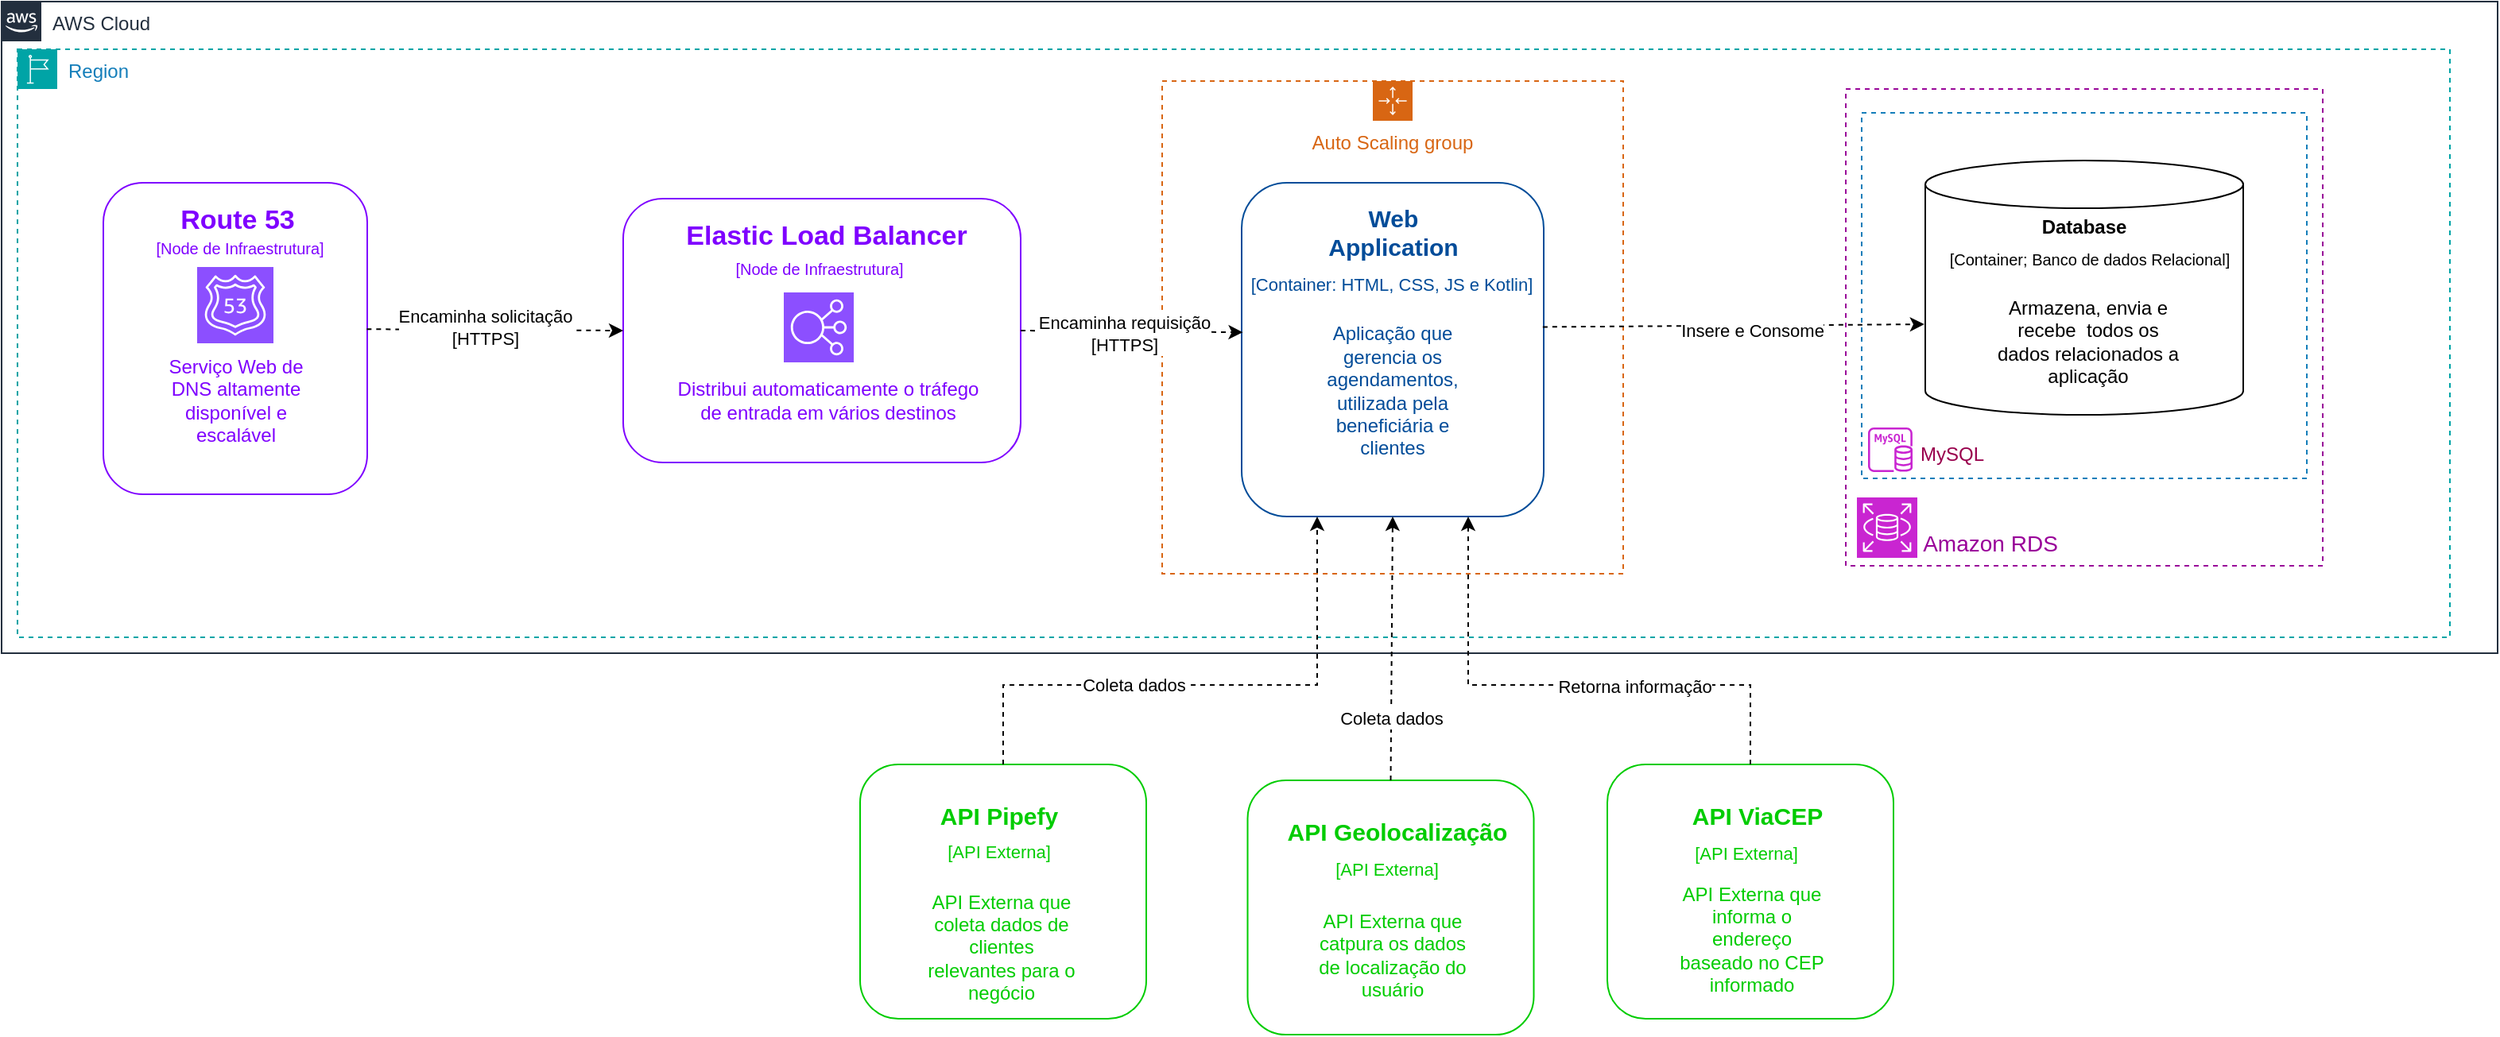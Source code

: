 <mxfile version="24.7.17">
  <diagram name="Página-1" id="N5SFHMYoh_kZs-lKCsNY">
    <mxGraphModel dx="1050" dy="629" grid="1" gridSize="10" guides="1" tooltips="1" connect="1" arrows="1" fold="1" page="1" pageScale="1" pageWidth="827" pageHeight="1169" math="0" shadow="0">
      <root>
        <mxCell id="0" />
        <mxCell id="1" parent="0" />
        <mxCell id="19qbWImqszUy8g7NEPFR-1" value="AWS Cloud" style="points=[[0,0],[0.25,0],[0.5,0],[0.75,0],[1,0],[1,0.25],[1,0.5],[1,0.75],[1,1],[0.75,1],[0.5,1],[0.25,1],[0,1],[0,0.75],[0,0.5],[0,0.25]];outlineConnect=0;gradientColor=none;html=1;whiteSpace=wrap;fontSize=12;fontStyle=0;container=1;pointerEvents=0;collapsible=0;recursiveResize=0;shape=mxgraph.aws4.group;grIcon=mxgraph.aws4.group_aws_cloud_alt;strokeColor=#232F3E;fillColor=none;verticalAlign=top;align=left;spacingLeft=30;fontColor=#232F3E;dashed=0;" parent="1" vertex="1">
          <mxGeometry x="50" y="120" width="1570" height="410" as="geometry" />
        </mxCell>
        <mxCell id="19qbWImqszUy8g7NEPFR-3" value="Region" style="points=[[0,0],[0.25,0],[0.5,0],[0.75,0],[1,0],[1,0.25],[1,0.5],[1,0.75],[1,1],[0.75,1],[0.5,1],[0.25,1],[0,1],[0,0.75],[0,0.5],[0,0.25]];outlineConnect=0;gradientColor=none;html=1;whiteSpace=wrap;fontSize=12;fontStyle=0;container=1;pointerEvents=0;collapsible=0;recursiveResize=0;shape=mxgraph.aws4.group;grIcon=mxgraph.aws4.group_region;strokeColor=#00A4A6;fillColor=none;verticalAlign=top;align=left;spacingLeft=30;fontColor=#147EBA;dashed=1;" parent="1" vertex="1">
          <mxGeometry x="60" y="150" width="1530" height="370" as="geometry" />
        </mxCell>
        <mxCell id="19qbWImqszUy8g7NEPFR-4" value="" style="rounded=1;whiteSpace=wrap;html=1;fillColor=none;strokeColor=#7F00FF;" parent="19qbWImqszUy8g7NEPFR-3" vertex="1">
          <mxGeometry x="54" y="84" width="166" height="196" as="geometry" />
        </mxCell>
        <mxCell id="19qbWImqszUy8g7NEPFR-5" value="&lt;b style=&quot;font-size: 17px;&quot;&gt;&lt;font color=&quot;#7f00ff&quot;&gt;Route 53&lt;/font&gt;&lt;/b&gt;" style="text;html=1;align=center;verticalAlign=middle;whiteSpace=wrap;rounded=0;strokeWidth=4;fontSize=17;" parent="19qbWImqszUy8g7NEPFR-3" vertex="1">
          <mxGeometry x="97" y="93" width="83" height="30" as="geometry" />
        </mxCell>
        <mxCell id="19qbWImqszUy8g7NEPFR-8" value="&lt;font color=&quot;#7f00ff&quot;&gt;Serviço Web de DNS altamente disponível e escalável&lt;/font&gt;" style="text;html=1;align=center;verticalAlign=middle;whiteSpace=wrap;rounded=0;" parent="19qbWImqszUy8g7NEPFR-3" vertex="1">
          <mxGeometry x="80.5" y="206" width="113" height="30" as="geometry" />
        </mxCell>
        <mxCell id="19qbWImqszUy8g7NEPFR-9" value="" style="sketch=0;points=[[0,0,0],[0.25,0,0],[0.5,0,0],[0.75,0,0],[1,0,0],[0,1,0],[0.25,1,0],[0.5,1,0],[0.75,1,0],[1,1,0],[0,0.25,0],[0,0.5,0],[0,0.75,0],[1,0.25,0],[1,0.5,0],[1,0.75,0]];outlineConnect=0;fontColor=#232F3E;fillColor=#8C4FFF;strokeColor=#ffffff;dashed=0;verticalLabelPosition=bottom;verticalAlign=top;align=center;html=1;fontSize=12;fontStyle=0;aspect=fixed;shape=mxgraph.aws4.resourceIcon;resIcon=mxgraph.aws4.route_53;" parent="19qbWImqszUy8g7NEPFR-3" vertex="1">
          <mxGeometry x="113" y="137" width="48" height="48" as="geometry" />
        </mxCell>
        <mxCell id="19qbWImqszUy8g7NEPFR-10" value="" style="rounded=1;whiteSpace=wrap;html=1;fillColor=none;strokeColor=#7F00FF;" parent="19qbWImqszUy8g7NEPFR-3" vertex="1">
          <mxGeometry x="381" y="94" width="250" height="166" as="geometry" />
        </mxCell>
        <mxCell id="19qbWImqszUy8g7NEPFR-11" value="&lt;b style=&quot;font-size: 17px;&quot;&gt;&lt;font color=&quot;#7f00ff&quot;&gt;Elastic Load Balancer&lt;/font&gt;&lt;/b&gt;" style="text;html=1;align=center;verticalAlign=middle;whiteSpace=wrap;rounded=0;strokeWidth=4;fontSize=17;" parent="19qbWImqszUy8g7NEPFR-3" vertex="1">
          <mxGeometry x="412" y="103" width="194" height="30" as="geometry" />
        </mxCell>
        <mxCell id="19qbWImqszUy8g7NEPFR-12" value="&lt;font color=&quot;#7f00ff&quot;&gt;Distribui automaticamente o tráfego de entrada em vários destinos&lt;/font&gt;" style="text;html=1;align=center;verticalAlign=middle;whiteSpace=wrap;rounded=0;" parent="19qbWImqszUy8g7NEPFR-3" vertex="1">
          <mxGeometry x="406.5" y="206" width="205.5" height="30" as="geometry" />
        </mxCell>
        <mxCell id="19qbWImqszUy8g7NEPFR-15" value="" style="sketch=0;points=[[0,0,0],[0.25,0,0],[0.5,0,0],[0.75,0,0],[1,0,0],[0,1,0],[0.25,1,0],[0.5,1,0],[0.75,1,0],[1,1,0],[0,0.25,0],[0,0.5,0],[0,0.75,0],[1,0.25,0],[1,0.5,0],[1,0.75,0]];outlineConnect=0;fontColor=#232F3E;fillColor=#8C4FFF;strokeColor=#ffffff;dashed=0;verticalLabelPosition=bottom;verticalAlign=top;align=center;html=1;fontSize=12;fontStyle=0;aspect=fixed;shape=mxgraph.aws4.resourceIcon;resIcon=mxgraph.aws4.elastic_load_balancing;" parent="19qbWImqszUy8g7NEPFR-3" vertex="1">
          <mxGeometry x="482" y="153" width="44" height="44" as="geometry" />
        </mxCell>
        <mxCell id="19qbWImqszUy8g7NEPFR-16" value="Auto Scaling group" style="points=[[0,0],[0.25,0],[0.5,0],[0.75,0],[1,0],[1,0.25],[1,0.5],[1,0.75],[1,1],[0.75,1],[0.5,1],[0.25,1],[0,1],[0,0.75],[0,0.5],[0,0.25]];outlineConnect=0;gradientColor=none;html=1;whiteSpace=wrap;fontSize=12;fontStyle=0;container=1;pointerEvents=0;collapsible=0;recursiveResize=0;shape=mxgraph.aws4.groupCenter;grIcon=mxgraph.aws4.group_auto_scaling_group;grStroke=1;strokeColor=#D86613;fillColor=none;verticalAlign=top;align=center;fontColor=#D86613;dashed=1;spacingTop=25;" parent="19qbWImqszUy8g7NEPFR-3" vertex="1">
          <mxGeometry x="720" y="20" width="290" height="310" as="geometry" />
        </mxCell>
        <mxCell id="19qbWImqszUy8g7NEPFR-17" value="" style="rounded=1;whiteSpace=wrap;html=1;fillColor=none;strokeColor=#004C99;" parent="19qbWImqszUy8g7NEPFR-16" vertex="1">
          <mxGeometry x="50" y="64" width="190" height="210" as="geometry" />
        </mxCell>
        <mxCell id="19qbWImqszUy8g7NEPFR-18" value="&lt;b&gt;&lt;font color=&quot;#004c99&quot; style=&quot;font-size: 15px;&quot;&gt;Web Application&lt;/font&gt;&lt;/b&gt;" style="text;html=1;align=center;verticalAlign=middle;whiteSpace=wrap;rounded=0;strokeColor=none;" parent="19qbWImqszUy8g7NEPFR-16" vertex="1">
          <mxGeometry x="97.5" y="73" width="95" height="43" as="geometry" />
        </mxCell>
        <mxCell id="19qbWImqszUy8g7NEPFR-22" value="&lt;font color=&quot;#004c99&quot;&gt;Aplicação que gerencia os agendamentos, utilizada pela beneficiária e clientes&lt;/font&gt;" style="text;html=1;align=center;verticalAlign=middle;whiteSpace=wrap;rounded=0;strokeColor=none;" parent="19qbWImqszUy8g7NEPFR-16" vertex="1">
          <mxGeometry x="115" y="180" width="60" height="30" as="geometry" />
        </mxCell>
        <mxCell id="19qbWImqszUy8g7NEPFR-19" value="&lt;font color=&quot;#7f00ff&quot; style=&quot;font-size: 10px;&quot;&gt;[Node de Infraestrutura]&lt;/font&gt;" style="text;html=1;align=center;verticalAlign=middle;whiteSpace=wrap;rounded=0;" parent="19qbWImqszUy8g7NEPFR-3" vertex="1">
          <mxGeometry x="48.5" y="110" width="181.5" height="30" as="geometry" />
        </mxCell>
        <mxCell id="19qbWImqszUy8g7NEPFR-20" value="&lt;font color=&quot;#7f00ff&quot; style=&quot;font-size: 10px;&quot;&gt;[Node de Infraestrutura]&lt;/font&gt;" style="text;html=1;align=center;verticalAlign=middle;whiteSpace=wrap;rounded=0;" parent="19qbWImqszUy8g7NEPFR-3" vertex="1">
          <mxGeometry x="411.75" y="123" width="184.5" height="30" as="geometry" />
        </mxCell>
        <mxCell id="19qbWImqszUy8g7NEPFR-21" value="&lt;font color=&quot;#004c99&quot; style=&quot;font-size: 11px;&quot;&gt;[Container: HTML, CSS, JS e Kotlin]&lt;/font&gt;" style="text;html=1;align=center;verticalAlign=middle;whiteSpace=wrap;rounded=0;strokeColor=none;" parent="19qbWImqszUy8g7NEPFR-3" vertex="1">
          <mxGeometry x="771.75" y="133" width="184.5" height="30" as="geometry" />
        </mxCell>
        <mxCell id="19qbWImqszUy8g7NEPFR-24" value="" style="fillColor=none;strokeColor=#990099;dashed=1;verticalAlign=top;fontStyle=0;fontColor=#147EBA;whiteSpace=wrap;html=1;" parent="19qbWImqszUy8g7NEPFR-3" vertex="1">
          <mxGeometry x="1150" y="25" width="300" height="300" as="geometry" />
        </mxCell>
        <mxCell id="19qbWImqszUy8g7NEPFR-25" value="" style="sketch=0;points=[[0,0,0],[0.25,0,0],[0.5,0,0],[0.75,0,0],[1,0,0],[0,1,0],[0.25,1,0],[0.5,1,0],[0.75,1,0],[1,1,0],[0,0.25,0],[0,0.5,0],[0,0.75,0],[1,0.25,0],[1,0.5,0],[1,0.75,0]];outlineConnect=0;fontColor=#232F3E;fillColor=#C925D1;strokeColor=#ffffff;dashed=0;verticalLabelPosition=bottom;verticalAlign=top;align=center;html=1;fontSize=12;fontStyle=0;aspect=fixed;shape=mxgraph.aws4.resourceIcon;resIcon=mxgraph.aws4.rds;" parent="19qbWImqszUy8g7NEPFR-3" vertex="1">
          <mxGeometry x="1157" y="282" width="38" height="38" as="geometry" />
        </mxCell>
        <mxCell id="19qbWImqszUy8g7NEPFR-26" value="&lt;font color=&quot;#990099&quot; style=&quot;font-size: 14px;&quot;&gt;Amazon RDS&lt;/font&gt;" style="text;html=1;align=center;verticalAlign=middle;whiteSpace=wrap;rounded=0;" parent="19qbWImqszUy8g7NEPFR-3" vertex="1">
          <mxGeometry x="1196" y="296" width="90" height="30" as="geometry" />
        </mxCell>
        <mxCell id="19qbWImqszUy8g7NEPFR-29" value="" style="fillColor=none;strokeColor=#147EBA;dashed=1;verticalAlign=top;fontStyle=0;fontColor=#147EBA;whiteSpace=wrap;html=1;" parent="19qbWImqszUy8g7NEPFR-3" vertex="1">
          <mxGeometry x="1160" y="40" width="280" height="230" as="geometry" />
        </mxCell>
        <mxCell id="19qbWImqszUy8g7NEPFR-30" value="" style="sketch=0;outlineConnect=0;fontColor=#232F3E;gradientColor=none;fillColor=#C925D1;strokeColor=none;dashed=0;verticalLabelPosition=bottom;verticalAlign=top;align=center;html=1;fontSize=12;fontStyle=0;aspect=fixed;pointerEvents=1;shape=mxgraph.aws4.rds_mysql_instance;" parent="19qbWImqszUy8g7NEPFR-3" vertex="1">
          <mxGeometry x="1164" y="238" width="28" height="28" as="geometry" />
        </mxCell>
        <mxCell id="19qbWImqszUy8g7NEPFR-31" value="&lt;font color=&quot;#99004d&quot;&gt;MySQL&lt;/font&gt;" style="text;html=1;align=center;verticalAlign=middle;whiteSpace=wrap;rounded=0;" parent="19qbWImqszUy8g7NEPFR-3" vertex="1">
          <mxGeometry x="1187" y="240" width="60" height="30" as="geometry" />
        </mxCell>
        <mxCell id="19qbWImqszUy8g7NEPFR-32" value="" style="shape=cylinder3;whiteSpace=wrap;html=1;boundedLbl=1;backgroundOutline=1;size=15;fillColor=none;" parent="19qbWImqszUy8g7NEPFR-3" vertex="1">
          <mxGeometry x="1200" y="70" width="200" height="160" as="geometry" />
        </mxCell>
        <mxCell id="19qbWImqszUy8g7NEPFR-33" value="&lt;b&gt;Database&lt;/b&gt;" style="text;html=1;align=center;verticalAlign=middle;whiteSpace=wrap;rounded=0;" parent="19qbWImqszUy8g7NEPFR-3" vertex="1">
          <mxGeometry x="1270" y="97" width="60" height="30" as="geometry" />
        </mxCell>
        <mxCell id="19qbWImqszUy8g7NEPFR-34" value="Armazena, envia e recebe&amp;nbsp; todos os dados relacionados a aplicação" style="text;html=1;align=center;verticalAlign=middle;whiteSpace=wrap;rounded=0;" parent="19qbWImqszUy8g7NEPFR-3" vertex="1">
          <mxGeometry x="1240" y="169" width="125" height="30" as="geometry" />
        </mxCell>
        <mxCell id="19qbWImqszUy8g7NEPFR-35" value="&lt;font style=&quot;font-size: 10px;&quot;&gt;[Container; Banco de dados Relacional]&lt;/font&gt;" style="text;html=1;align=center;verticalAlign=middle;whiteSpace=wrap;rounded=0;" parent="19qbWImqszUy8g7NEPFR-3" vertex="1">
          <mxGeometry x="1210.75" y="117" width="184.5" height="30" as="geometry" />
        </mxCell>
        <mxCell id="19qbWImqszUy8g7NEPFR-37" value="" style="html=1;labelBackgroundColor=#ffffff;startArrow=none;startFill=0;startSize=6;endArrow=classic;endFill=1;endSize=6;jettySize=auto;orthogonalLoop=1;strokeWidth=1;dashed=1;fontSize=14;rounded=0;exitX=0.998;exitY=0.47;exitDx=0;exitDy=0;exitPerimeter=0;entryX=0;entryY=0.5;entryDx=0;entryDy=0;" parent="19qbWImqszUy8g7NEPFR-3" source="19qbWImqszUy8g7NEPFR-4" target="19qbWImqszUy8g7NEPFR-10" edge="1">
          <mxGeometry width="60" height="60" relative="1" as="geometry">
            <mxPoint x="260" y="223" as="sourcePoint" />
            <mxPoint x="320" y="163" as="targetPoint" />
          </mxGeometry>
        </mxCell>
        <mxCell id="19qbWImqszUy8g7NEPFR-38" value="&lt;div style=&quot;&quot;&gt;Encaminha solicitação&lt;/div&gt;&lt;div style=&quot;&quot;&gt;[HTTPS]&lt;/div&gt;" style="edgeLabel;html=1;align=center;verticalAlign=middle;resizable=0;points=[];" parent="19qbWImqszUy8g7NEPFR-37" vertex="1" connectable="0">
          <mxGeometry x="-0.074" y="2" relative="1" as="geometry">
            <mxPoint as="offset" />
          </mxGeometry>
        </mxCell>
        <mxCell id="19qbWImqszUy8g7NEPFR-39" value="" style="html=1;labelBackgroundColor=#ffffff;startArrow=none;startFill=0;startSize=6;endArrow=classic;endFill=1;endSize=6;jettySize=auto;orthogonalLoop=1;strokeWidth=1;dashed=1;fontSize=14;rounded=0;entryX=0.004;entryY=0.448;entryDx=0;entryDy=0;entryPerimeter=0;exitX=1;exitY=0.5;exitDx=0;exitDy=0;" parent="19qbWImqszUy8g7NEPFR-3" source="19qbWImqszUy8g7NEPFR-10" target="19qbWImqszUy8g7NEPFR-17" edge="1">
          <mxGeometry width="60" height="60" relative="1" as="geometry">
            <mxPoint x="640" y="180" as="sourcePoint" />
            <mxPoint x="730" y="155" as="targetPoint" />
          </mxGeometry>
        </mxCell>
        <mxCell id="19qbWImqszUy8g7NEPFR-40" value="Encaminha requisição&lt;div&gt;[HTTPS]&lt;/div&gt;" style="edgeLabel;html=1;align=center;verticalAlign=middle;resizable=0;points=[];" parent="19qbWImqszUy8g7NEPFR-39" vertex="1" connectable="0">
          <mxGeometry x="-0.17" y="-1" relative="1" as="geometry">
            <mxPoint x="7" as="offset" />
          </mxGeometry>
        </mxCell>
        <mxCell id="19qbWImqszUy8g7NEPFR-41" value="" style="html=1;labelBackgroundColor=#ffffff;startArrow=none;startFill=0;startSize=6;endArrow=classic;endFill=1;endSize=6;jettySize=auto;orthogonalLoop=1;strokeWidth=1;dashed=1;fontSize=14;rounded=0;exitX=0.997;exitY=0.432;exitDx=0;exitDy=0;exitPerimeter=0;entryX=-0.003;entryY=0.644;entryDx=0;entryDy=0;entryPerimeter=0;" parent="19qbWImqszUy8g7NEPFR-3" source="19qbWImqszUy8g7NEPFR-17" target="19qbWImqszUy8g7NEPFR-32" edge="1">
          <mxGeometry width="60" height="60" relative="1" as="geometry">
            <mxPoint x="1040" y="200" as="sourcePoint" />
            <mxPoint x="1100" y="140" as="targetPoint" />
          </mxGeometry>
        </mxCell>
        <mxCell id="19qbWImqszUy8g7NEPFR-42" value="Insere e Consome" style="edgeLabel;html=1;align=center;verticalAlign=middle;resizable=0;points=[];" parent="19qbWImqszUy8g7NEPFR-41" vertex="1" connectable="0">
          <mxGeometry x="0.091" y="-3" relative="1" as="geometry">
            <mxPoint as="offset" />
          </mxGeometry>
        </mxCell>
        <mxCell id="19qbWImqszUy8g7NEPFR-45" value="" style="rounded=1;whiteSpace=wrap;html=1;fillColor=none;strokeColor=#00CC00;" parent="1" vertex="1">
          <mxGeometry x="590" y="600" width="180" height="160" as="geometry" />
        </mxCell>
        <mxCell id="19qbWImqszUy8g7NEPFR-46" value="&lt;b&gt;&lt;font color=&quot;#00cc00&quot; style=&quot;font-size: 15px;&quot;&gt;API Pipefy&lt;/font&gt;&lt;/b&gt;" style="text;html=1;align=center;verticalAlign=middle;whiteSpace=wrap;rounded=0;strokeColor=none;" parent="1" vertex="1">
          <mxGeometry x="630" y="610" width="95" height="43" as="geometry" />
        </mxCell>
        <mxCell id="19qbWImqszUy8g7NEPFR-47" value="&lt;font color=&quot;#00cc00&quot; style=&quot;font-size: 11px;&quot;&gt;[API Externa]&lt;/font&gt;" style="text;html=1;align=center;verticalAlign=middle;whiteSpace=wrap;rounded=0;strokeColor=none;" parent="1" vertex="1">
          <mxGeometry x="585.25" y="640" width="184.5" height="30" as="geometry" />
        </mxCell>
        <mxCell id="19qbWImqszUy8g7NEPFR-48" value="&lt;font color=&quot;#00cc00&quot;&gt;API Externa que coleta dados de clientes relevantes para o negócio&lt;/font&gt;" style="text;html=1;align=center;verticalAlign=middle;whiteSpace=wrap;rounded=0;strokeColor=none;" parent="1" vertex="1">
          <mxGeometry x="629" y="700" width="100" height="30" as="geometry" />
        </mxCell>
        <mxCell id="19qbWImqszUy8g7NEPFR-49" value="" style="html=1;labelBackgroundColor=#ffffff;startArrow=none;startFill=0;startSize=6;endArrow=classic;endFill=1;endSize=6;jettySize=auto;orthogonalLoop=1;strokeWidth=1;dashed=1;fontSize=14;rounded=0;exitX=0.5;exitY=0;exitDx=0;exitDy=0;entryX=0.25;entryY=1;entryDx=0;entryDy=0;edgeStyle=orthogonalEdgeStyle;" parent="1" source="19qbWImqszUy8g7NEPFR-45" target="19qbWImqszUy8g7NEPFR-17" edge="1">
          <mxGeometry width="60" height="60" relative="1" as="geometry">
            <mxPoint x="790" y="630" as="sourcePoint" />
            <mxPoint x="850" y="570" as="targetPoint" />
            <Array as="points">
              <mxPoint x="680" y="550" />
              <mxPoint x="878" y="550" />
            </Array>
          </mxGeometry>
        </mxCell>
        <mxCell id="19qbWImqszUy8g7NEPFR-50" value="Coleta dados" style="edgeLabel;html=1;align=center;verticalAlign=middle;resizable=0;points=[];" parent="19qbWImqszUy8g7NEPFR-49" vertex="1" connectable="0">
          <mxGeometry x="-0.287" y="2" relative="1" as="geometry">
            <mxPoint x="6" y="2" as="offset" />
          </mxGeometry>
        </mxCell>
        <mxCell id="19qbWImqszUy8g7NEPFR-51" value="" style="rounded=1;whiteSpace=wrap;html=1;fillColor=none;strokeColor=#00CC00;" parent="1" vertex="1">
          <mxGeometry x="1060" y="600" width="180" height="160" as="geometry" />
        </mxCell>
        <mxCell id="19qbWImqszUy8g7NEPFR-52" value="&lt;b&gt;&lt;font color=&quot;#00cc00&quot; style=&quot;font-size: 15px;&quot;&gt;API ViaCEP&lt;/font&gt;&lt;/b&gt;" style="text;html=1;align=center;verticalAlign=middle;whiteSpace=wrap;rounded=0;strokeColor=none;" parent="1" vertex="1">
          <mxGeometry x="1107" y="610" width="95" height="43" as="geometry" />
        </mxCell>
        <mxCell id="19qbWImqszUy8g7NEPFR-53" value="&lt;font color=&quot;#00cc00&quot; style=&quot;font-size: 11px;&quot;&gt;[API Externa]&lt;/font&gt;" style="text;html=1;align=center;verticalAlign=middle;whiteSpace=wrap;rounded=0;strokeColor=none;" parent="1" vertex="1">
          <mxGeometry x="1055.25" y="641" width="184.5" height="30" as="geometry" />
        </mxCell>
        <mxCell id="19qbWImqszUy8g7NEPFR-54" value="&lt;font color=&quot;#00cc00&quot;&gt;API Externa que informa o endereço baseado no CEP informado&lt;/font&gt;" style="text;html=1;align=center;verticalAlign=middle;whiteSpace=wrap;rounded=0;strokeColor=none;" parent="1" vertex="1">
          <mxGeometry x="1101" y="695" width="100" height="30" as="geometry" />
        </mxCell>
        <mxCell id="19qbWImqszUy8g7NEPFR-55" value="" style="html=1;labelBackgroundColor=#ffffff;startArrow=none;startFill=0;startSize=6;endArrow=classic;endFill=1;endSize=6;jettySize=auto;orthogonalLoop=1;strokeWidth=1;dashed=1;fontSize=14;rounded=0;exitX=0.5;exitY=0;exitDx=0;exitDy=0;entryX=0.75;entryY=1;entryDx=0;entryDy=0;edgeStyle=orthogonalEdgeStyle;" parent="1" source="19qbWImqszUy8g7NEPFR-51" target="19qbWImqszUy8g7NEPFR-17" edge="1">
          <mxGeometry width="60" height="60" relative="1" as="geometry">
            <mxPoint x="880" y="590" as="sourcePoint" />
            <mxPoint x="940" y="530" as="targetPoint" />
            <Array as="points">
              <mxPoint x="1150" y="550" />
              <mxPoint x="973" y="550" />
            </Array>
          </mxGeometry>
        </mxCell>
        <mxCell id="19qbWImqszUy8g7NEPFR-56" value="Retorna informação" style="edgeLabel;html=1;align=center;verticalAlign=middle;resizable=0;points=[];" parent="19qbWImqszUy8g7NEPFR-55" vertex="1" connectable="0">
          <mxGeometry x="-0.395" y="1" relative="1" as="geometry">
            <mxPoint x="-22" as="offset" />
          </mxGeometry>
        </mxCell>
        <mxCell id="-V8jRwL0E2ge0PpJ-j55-1" value="" style="rounded=1;whiteSpace=wrap;html=1;fillColor=none;strokeColor=#00CC00;" vertex="1" parent="1">
          <mxGeometry x="833.75" y="610" width="180" height="160" as="geometry" />
        </mxCell>
        <mxCell id="-V8jRwL0E2ge0PpJ-j55-2" value="&lt;b&gt;&lt;font color=&quot;#00cc00&quot; style=&quot;font-size: 15px;&quot;&gt;API Geolocalização&lt;/font&gt;&lt;/b&gt;" style="text;html=1;align=center;verticalAlign=middle;whiteSpace=wrap;rounded=0;strokeColor=none;" vertex="1" parent="1">
          <mxGeometry x="856" y="620" width="143.75" height="43" as="geometry" />
        </mxCell>
        <mxCell id="-V8jRwL0E2ge0PpJ-j55-3" value="&lt;font color=&quot;#00cc00&quot; style=&quot;font-size: 11px;&quot;&gt;[API Externa]&lt;/font&gt;" style="text;html=1;align=center;verticalAlign=middle;whiteSpace=wrap;rounded=0;strokeColor=none;" vertex="1" parent="1">
          <mxGeometry x="829" y="651" width="184.5" height="30" as="geometry" />
        </mxCell>
        <mxCell id="-V8jRwL0E2ge0PpJ-j55-4" value="&lt;font color=&quot;#00cc00&quot;&gt;API Externa que catpura os dados de localização do usuário&lt;/font&gt;" style="text;html=1;align=center;verticalAlign=middle;whiteSpace=wrap;rounded=0;strokeColor=none;" vertex="1" parent="1">
          <mxGeometry x="874.75" y="705" width="100" height="30" as="geometry" />
        </mxCell>
        <mxCell id="-V8jRwL0E2ge0PpJ-j55-5" value="" style="html=1;labelBackgroundColor=#ffffff;startArrow=none;startFill=0;startSize=6;endArrow=classic;endFill=1;endSize=6;jettySize=auto;orthogonalLoop=1;strokeWidth=1;dashed=1;fontSize=14;rounded=0;exitX=0.5;exitY=0;exitDx=0;exitDy=0;entryX=0.5;entryY=1;entryDx=0;entryDy=0;" edge="1" parent="1" source="-V8jRwL0E2ge0PpJ-j55-1" target="19qbWImqszUy8g7NEPFR-17">
          <mxGeometry width="60" height="60" relative="1" as="geometry">
            <mxPoint x="1010" y="630" as="sourcePoint" />
            <mxPoint x="1070" y="570" as="targetPoint" />
          </mxGeometry>
        </mxCell>
        <mxCell id="-V8jRwL0E2ge0PpJ-j55-6" value="Coleta dados" style="edgeLabel;html=1;align=center;verticalAlign=middle;resizable=0;points=[];" vertex="1" connectable="0" parent="-V8jRwL0E2ge0PpJ-j55-5">
          <mxGeometry x="-0.561" y="-1" relative="1" as="geometry">
            <mxPoint x="-1" y="-3" as="offset" />
          </mxGeometry>
        </mxCell>
      </root>
    </mxGraphModel>
  </diagram>
</mxfile>
